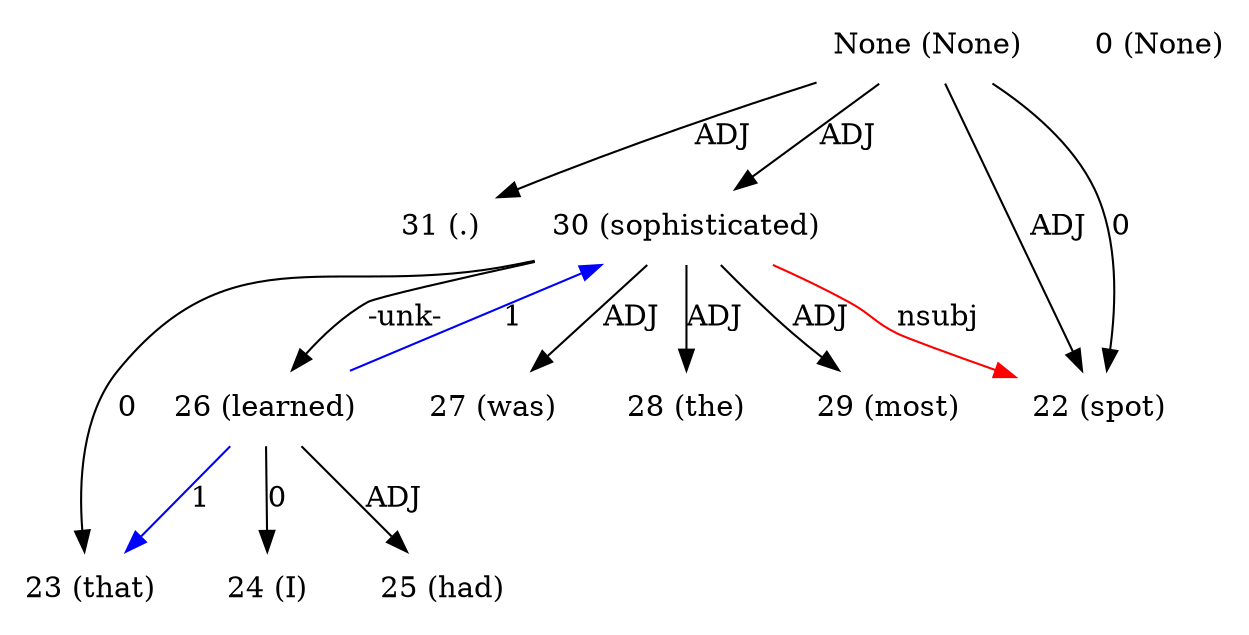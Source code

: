 digraph G{
edge [dir=forward]
node [shape=plaintext]

None [label="None (None)"]
None -> 31 [label="ADJ"]
None [label="None (None)"]
None -> 30 [label="ADJ"]
None [label="None (None)"]
None -> 22 [label="ADJ"]
None [label="None (None)"]
None -> 22 [label="0"]
0 [label="0 (None)"]
22 [label="22 (spot)"]
30 -> 22 [label="nsubj", color="red"]
23 [label="23 (that)"]
24 [label="24 (I)"]
25 [label="25 (had)"]
26 [label="26 (learned)"]
26 -> 30 [label="1", color="blue"]
26 -> 23 [label="1", color="blue"]
26 -> 24 [label="0"]
26 -> 25 [label="ADJ"]
27 [label="27 (was)"]
28 [label="28 (the)"]
29 [label="29 (most)"]
30 [label="30 (sophisticated)"]
30 -> 23 [label="0"]
30 -> 27 [label="ADJ"]
30 -> 28 [label="ADJ"]
30 -> 29 [label="ADJ"]
30 -> 26 [label="-unk-"]
31 [label="31 (.)"]
}
